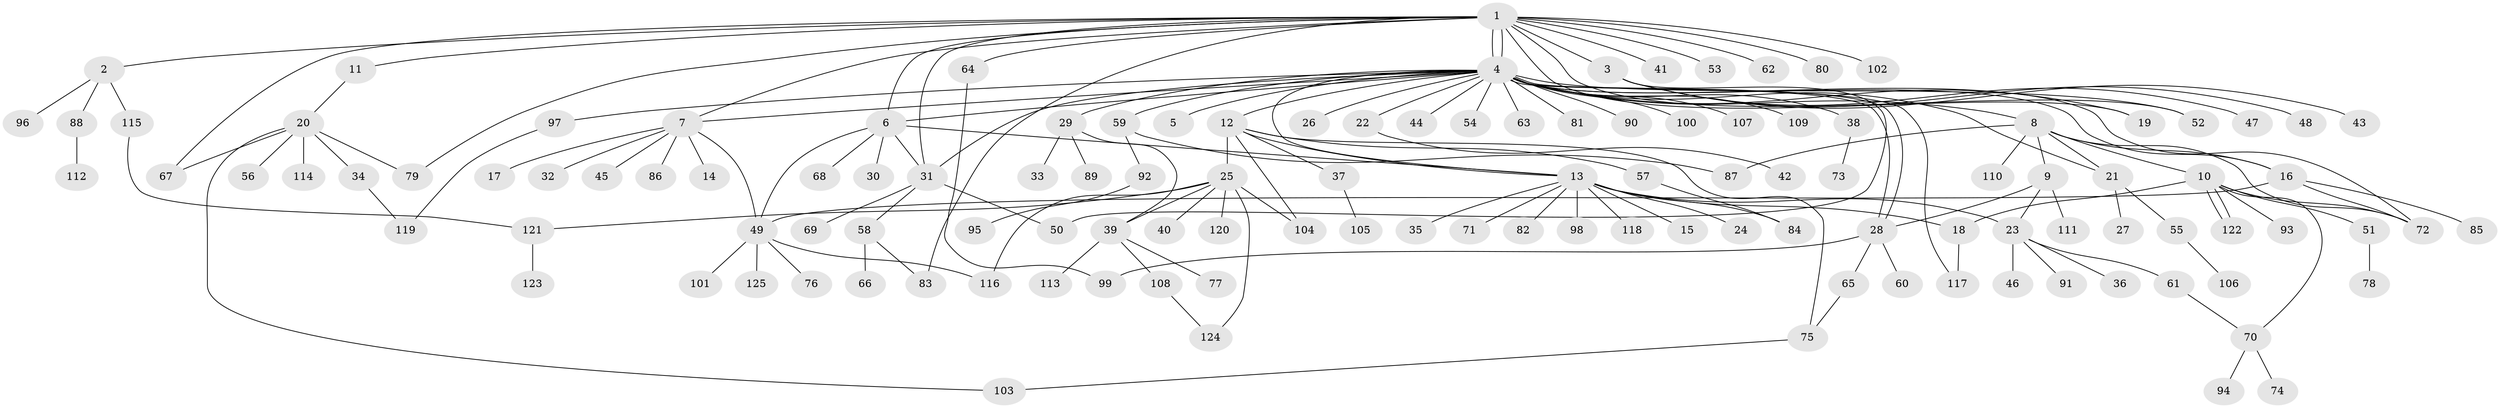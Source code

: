 // coarse degree distribution, {31: 0.011494252873563218, 1: 0.6781609195402298, 7: 0.034482758620689655, 8: 0.011494252873563218, 2: 0.1724137931034483, 4: 0.022988505747126436, 5: 0.034482758620689655, 9: 0.011494252873563218, 6: 0.011494252873563218, 19: 0.011494252873563218}
// Generated by graph-tools (version 1.1) at 2025/51/03/04/25 21:51:12]
// undirected, 125 vertices, 162 edges
graph export_dot {
graph [start="1"]
  node [color=gray90,style=filled];
  1;
  2;
  3;
  4;
  5;
  6;
  7;
  8;
  9;
  10;
  11;
  12;
  13;
  14;
  15;
  16;
  17;
  18;
  19;
  20;
  21;
  22;
  23;
  24;
  25;
  26;
  27;
  28;
  29;
  30;
  31;
  32;
  33;
  34;
  35;
  36;
  37;
  38;
  39;
  40;
  41;
  42;
  43;
  44;
  45;
  46;
  47;
  48;
  49;
  50;
  51;
  52;
  53;
  54;
  55;
  56;
  57;
  58;
  59;
  60;
  61;
  62;
  63;
  64;
  65;
  66;
  67;
  68;
  69;
  70;
  71;
  72;
  73;
  74;
  75;
  76;
  77;
  78;
  79;
  80;
  81;
  82;
  83;
  84;
  85;
  86;
  87;
  88;
  89;
  90;
  91;
  92;
  93;
  94;
  95;
  96;
  97;
  98;
  99;
  100;
  101;
  102;
  103;
  104;
  105;
  106;
  107;
  108;
  109;
  110;
  111;
  112;
  113;
  114;
  115;
  116;
  117;
  118;
  119;
  120;
  121;
  122;
  123;
  124;
  125;
  1 -- 2;
  1 -- 3;
  1 -- 4;
  1 -- 4;
  1 -- 6;
  1 -- 7;
  1 -- 11;
  1 -- 19;
  1 -- 31;
  1 -- 41;
  1 -- 52;
  1 -- 53;
  1 -- 62;
  1 -- 64;
  1 -- 67;
  1 -- 79;
  1 -- 80;
  1 -- 83;
  1 -- 102;
  2 -- 88;
  2 -- 96;
  2 -- 115;
  3 -- 43;
  3 -- 47;
  3 -- 48;
  3 -- 50;
  4 -- 5;
  4 -- 6;
  4 -- 7;
  4 -- 8;
  4 -- 12;
  4 -- 13;
  4 -- 16;
  4 -- 19;
  4 -- 21;
  4 -- 22;
  4 -- 26;
  4 -- 28;
  4 -- 28;
  4 -- 29;
  4 -- 31;
  4 -- 38;
  4 -- 44;
  4 -- 52;
  4 -- 54;
  4 -- 59;
  4 -- 63;
  4 -- 72;
  4 -- 81;
  4 -- 90;
  4 -- 97;
  4 -- 100;
  4 -- 107;
  4 -- 109;
  4 -- 117;
  6 -- 13;
  6 -- 30;
  6 -- 31;
  6 -- 49;
  6 -- 68;
  7 -- 14;
  7 -- 17;
  7 -- 32;
  7 -- 45;
  7 -- 49;
  7 -- 86;
  8 -- 9;
  8 -- 10;
  8 -- 16;
  8 -- 21;
  8 -- 72;
  8 -- 87;
  8 -- 110;
  9 -- 23;
  9 -- 28;
  9 -- 111;
  10 -- 18;
  10 -- 51;
  10 -- 70;
  10 -- 72;
  10 -- 93;
  10 -- 122;
  10 -- 122;
  11 -- 20;
  12 -- 13;
  12 -- 25;
  12 -- 37;
  12 -- 57;
  12 -- 75;
  12 -- 104;
  13 -- 15;
  13 -- 18;
  13 -- 23;
  13 -- 24;
  13 -- 35;
  13 -- 71;
  13 -- 82;
  13 -- 84;
  13 -- 98;
  13 -- 118;
  16 -- 49;
  16 -- 72;
  16 -- 85;
  18 -- 117;
  20 -- 34;
  20 -- 56;
  20 -- 67;
  20 -- 79;
  20 -- 103;
  20 -- 114;
  21 -- 27;
  21 -- 55;
  22 -- 42;
  23 -- 36;
  23 -- 46;
  23 -- 61;
  23 -- 91;
  25 -- 39;
  25 -- 40;
  25 -- 104;
  25 -- 116;
  25 -- 120;
  25 -- 121;
  25 -- 124;
  28 -- 60;
  28 -- 65;
  28 -- 99;
  29 -- 33;
  29 -- 39;
  29 -- 89;
  31 -- 50;
  31 -- 58;
  31 -- 69;
  34 -- 119;
  37 -- 105;
  38 -- 73;
  39 -- 77;
  39 -- 108;
  39 -- 113;
  49 -- 76;
  49 -- 101;
  49 -- 116;
  49 -- 125;
  51 -- 78;
  55 -- 106;
  57 -- 84;
  58 -- 66;
  58 -- 83;
  59 -- 87;
  59 -- 92;
  61 -- 70;
  64 -- 99;
  65 -- 75;
  70 -- 74;
  70 -- 94;
  75 -- 103;
  88 -- 112;
  92 -- 95;
  97 -- 119;
  108 -- 124;
  115 -- 121;
  121 -- 123;
}

